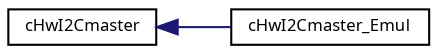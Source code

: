 digraph "Graphical Class Hierarchy"
{
  edge [fontname="Sans",fontsize="8",labelfontname="Sans",labelfontsize="8"];
  node [fontname="Sans",fontsize="8",shape=record];
  rankdir="LR";
  Node1 [label="cHwI2Cmaster",height=0.2,width=0.4,color="black", fillcolor="white", style="filled",URL="$classc_hw_i2_cmaster.html",tooltip="Abstract class supporting the I2C hardware in master mode. "];
  Node1 -> Node2 [dir="back",color="midnightblue",fontsize="8",style="solid",fontname="Sans"];
  Node2 [label="cHwI2Cmaster_Emul",height=0.2,width=0.4,color="black", fillcolor="white", style="filled",URL="$classc_hw_i2_cmaster___emul.html",tooltip="Implementation of the I2C interface in master mode. "];
}
